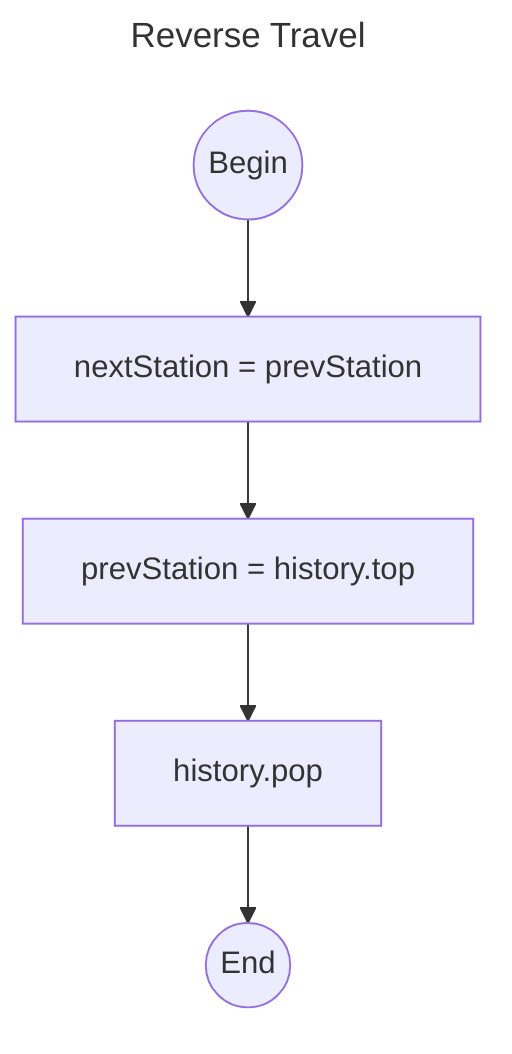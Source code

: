---
title: Reverse Travel
---

flowchart
    start((Begin))-->setNext[nextStation = prevStation]
    setNext-->setPrevious[prevStation = history.top]
    setPrevious-->editHistory[history.pop]
    editHistory-->End((End))